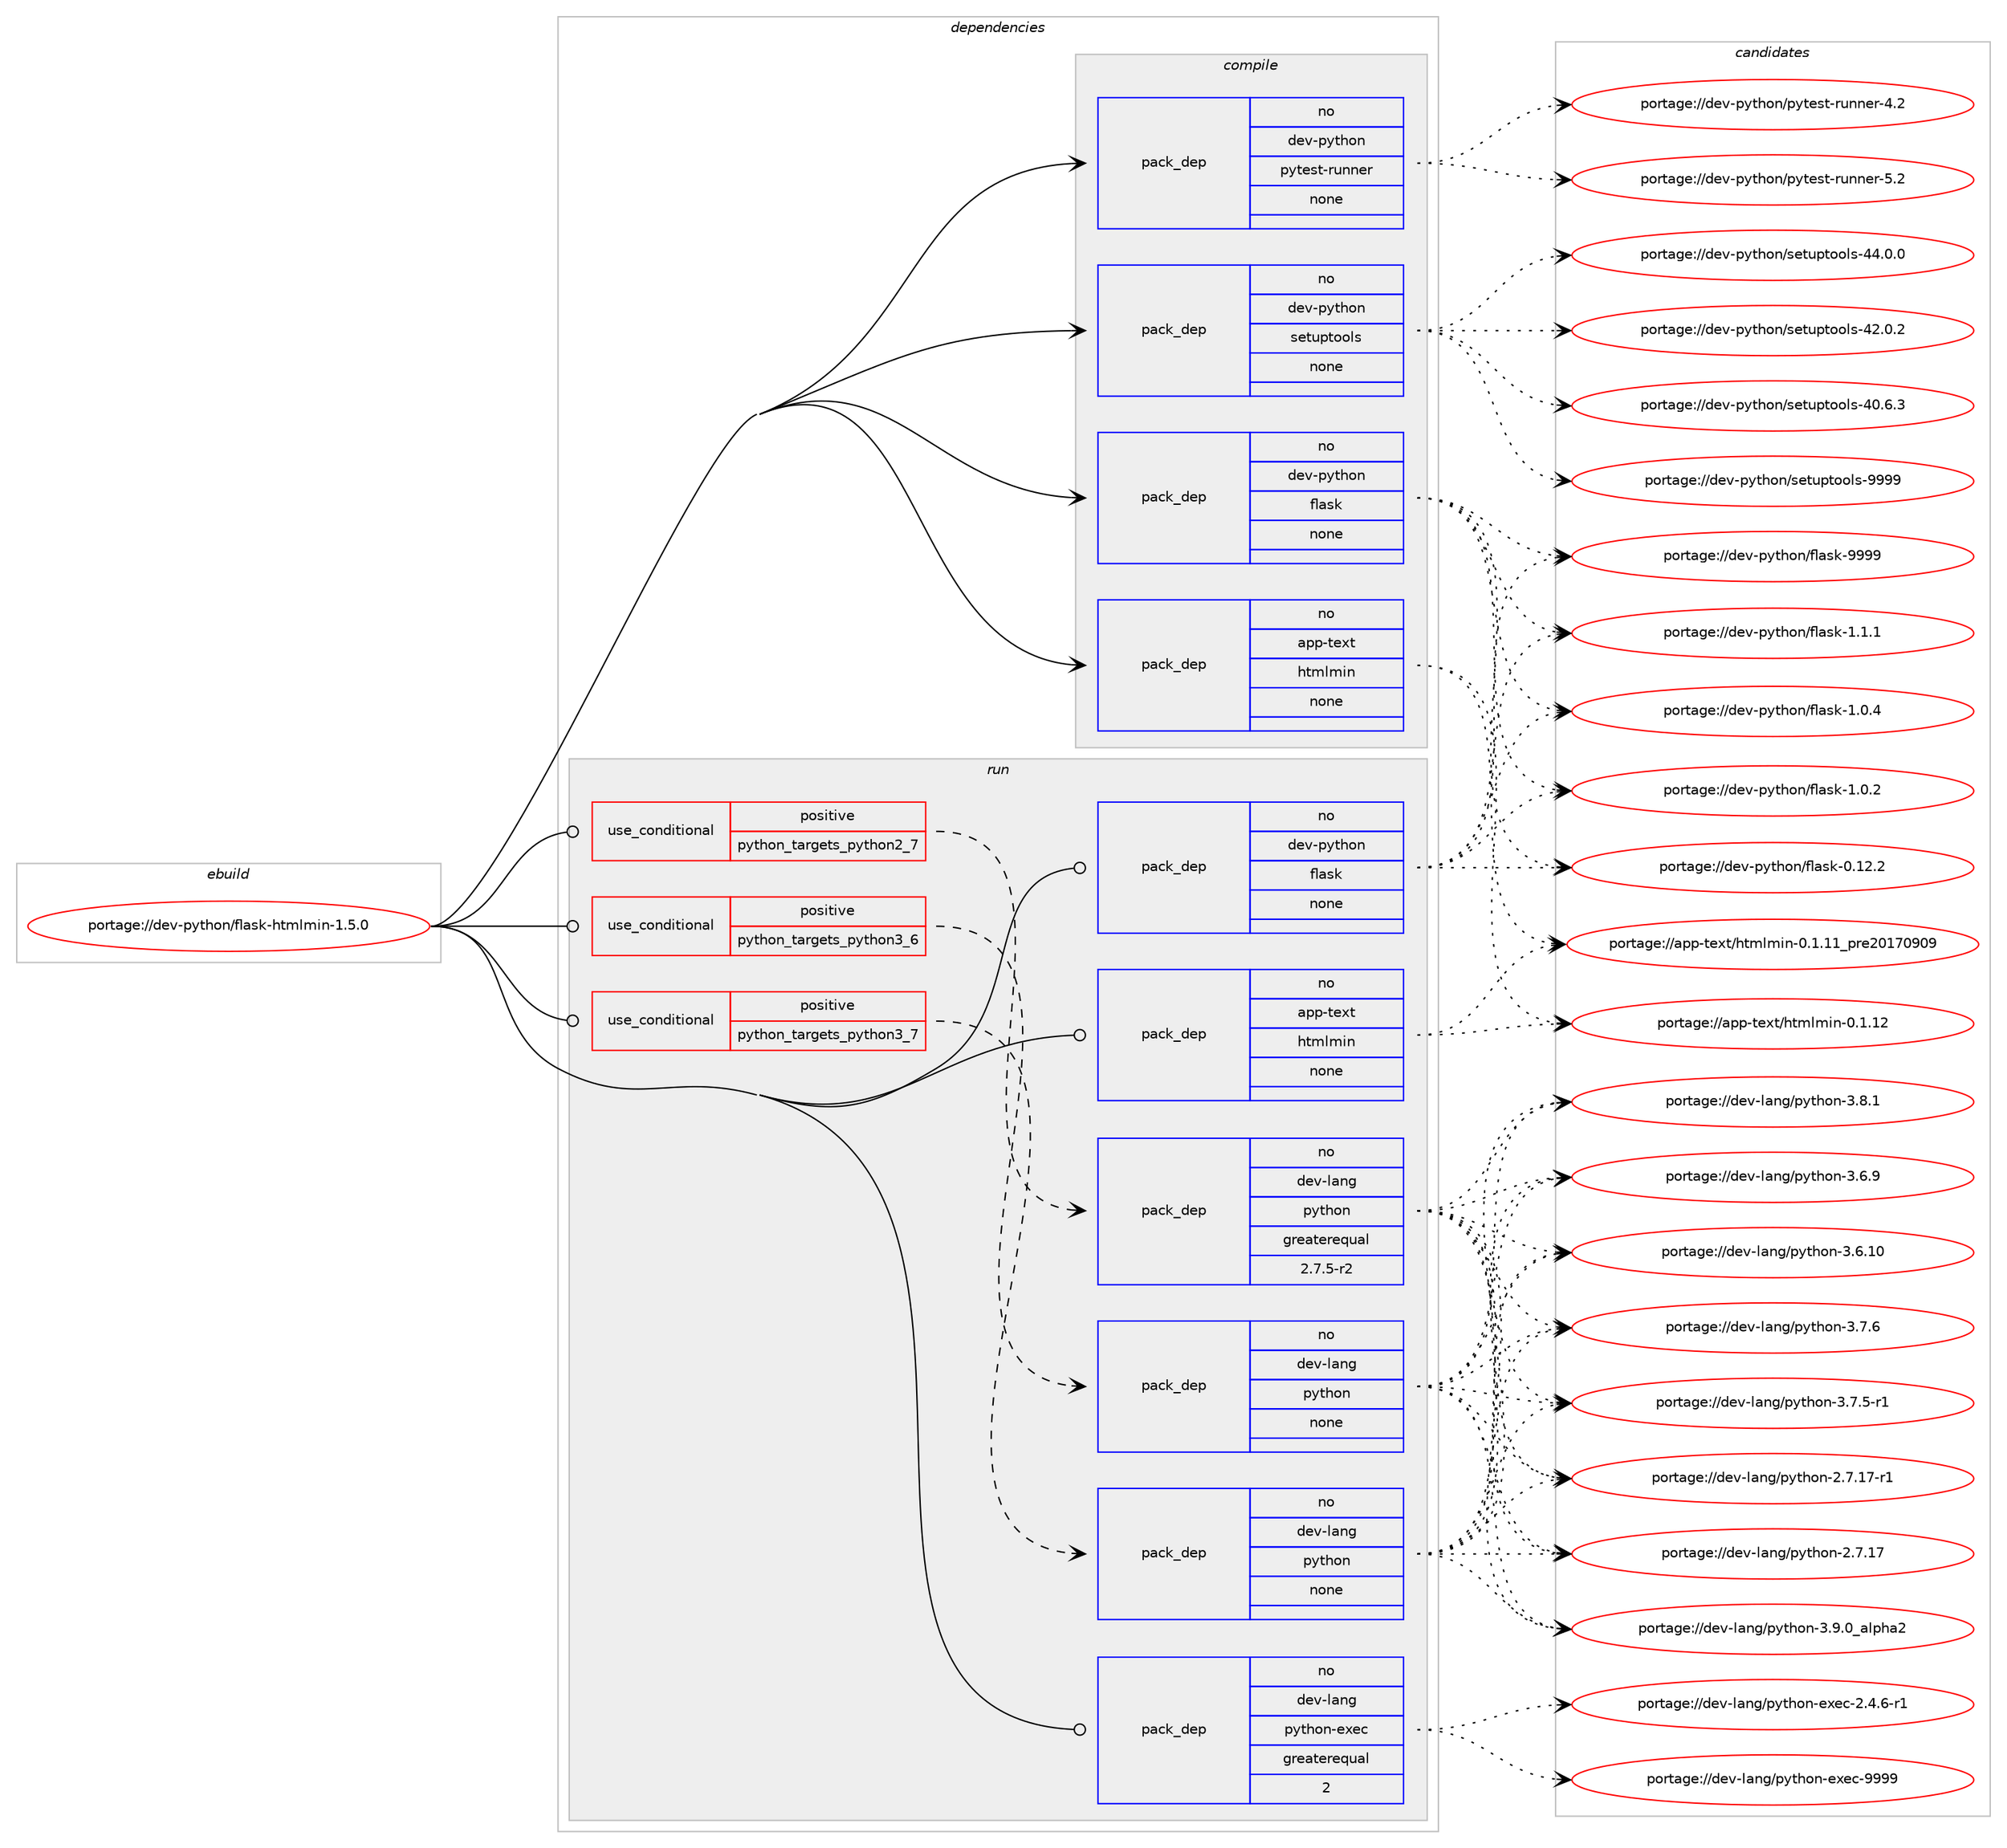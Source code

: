 digraph prolog {

# *************
# Graph options
# *************

newrank=true;
concentrate=true;
compound=true;
graph [rankdir=LR,fontname=Helvetica,fontsize=10,ranksep=1.5];#, ranksep=2.5, nodesep=0.2];
edge  [arrowhead=vee];
node  [fontname=Helvetica,fontsize=10];

# **********
# The ebuild
# **********

subgraph cluster_leftcol {
color=gray;
label=<<i>ebuild</i>>;
id [label="portage://dev-python/flask-htmlmin-1.5.0", color=red, width=4, href="../dev-python/flask-htmlmin-1.5.0.svg"];
}

# ****************
# The dependencies
# ****************

subgraph cluster_midcol {
color=gray;
label=<<i>dependencies</i>>;
subgraph cluster_compile {
fillcolor="#eeeeee";
style=filled;
label=<<i>compile</i>>;
subgraph pack339916 {
dependency460761 [label=<<TABLE BORDER="0" CELLBORDER="1" CELLSPACING="0" CELLPADDING="4" WIDTH="220"><TR><TD ROWSPAN="6" CELLPADDING="30">pack_dep</TD></TR><TR><TD WIDTH="110">no</TD></TR><TR><TD>app-text</TD></TR><TR><TD>htmlmin</TD></TR><TR><TD>none</TD></TR><TR><TD></TD></TR></TABLE>>, shape=none, color=blue];
}
id:e -> dependency460761:w [weight=20,style="solid",arrowhead="vee"];
subgraph pack339917 {
dependency460762 [label=<<TABLE BORDER="0" CELLBORDER="1" CELLSPACING="0" CELLPADDING="4" WIDTH="220"><TR><TD ROWSPAN="6" CELLPADDING="30">pack_dep</TD></TR><TR><TD WIDTH="110">no</TD></TR><TR><TD>dev-python</TD></TR><TR><TD>flask</TD></TR><TR><TD>none</TD></TR><TR><TD></TD></TR></TABLE>>, shape=none, color=blue];
}
id:e -> dependency460762:w [weight=20,style="solid",arrowhead="vee"];
subgraph pack339918 {
dependency460763 [label=<<TABLE BORDER="0" CELLBORDER="1" CELLSPACING="0" CELLPADDING="4" WIDTH="220"><TR><TD ROWSPAN="6" CELLPADDING="30">pack_dep</TD></TR><TR><TD WIDTH="110">no</TD></TR><TR><TD>dev-python</TD></TR><TR><TD>pytest-runner</TD></TR><TR><TD>none</TD></TR><TR><TD></TD></TR></TABLE>>, shape=none, color=blue];
}
id:e -> dependency460763:w [weight=20,style="solid",arrowhead="vee"];
subgraph pack339919 {
dependency460764 [label=<<TABLE BORDER="0" CELLBORDER="1" CELLSPACING="0" CELLPADDING="4" WIDTH="220"><TR><TD ROWSPAN="6" CELLPADDING="30">pack_dep</TD></TR><TR><TD WIDTH="110">no</TD></TR><TR><TD>dev-python</TD></TR><TR><TD>setuptools</TD></TR><TR><TD>none</TD></TR><TR><TD></TD></TR></TABLE>>, shape=none, color=blue];
}
id:e -> dependency460764:w [weight=20,style="solid",arrowhead="vee"];
}
subgraph cluster_compileandrun {
fillcolor="#eeeeee";
style=filled;
label=<<i>compile and run</i>>;
}
subgraph cluster_run {
fillcolor="#eeeeee";
style=filled;
label=<<i>run</i>>;
subgraph cond115855 {
dependency460765 [label=<<TABLE BORDER="0" CELLBORDER="1" CELLSPACING="0" CELLPADDING="4"><TR><TD ROWSPAN="3" CELLPADDING="10">use_conditional</TD></TR><TR><TD>positive</TD></TR><TR><TD>python_targets_python2_7</TD></TR></TABLE>>, shape=none, color=red];
subgraph pack339920 {
dependency460766 [label=<<TABLE BORDER="0" CELLBORDER="1" CELLSPACING="0" CELLPADDING="4" WIDTH="220"><TR><TD ROWSPAN="6" CELLPADDING="30">pack_dep</TD></TR><TR><TD WIDTH="110">no</TD></TR><TR><TD>dev-lang</TD></TR><TR><TD>python</TD></TR><TR><TD>greaterequal</TD></TR><TR><TD>2.7.5-r2</TD></TR></TABLE>>, shape=none, color=blue];
}
dependency460765:e -> dependency460766:w [weight=20,style="dashed",arrowhead="vee"];
}
id:e -> dependency460765:w [weight=20,style="solid",arrowhead="odot"];
subgraph cond115856 {
dependency460767 [label=<<TABLE BORDER="0" CELLBORDER="1" CELLSPACING="0" CELLPADDING="4"><TR><TD ROWSPAN="3" CELLPADDING="10">use_conditional</TD></TR><TR><TD>positive</TD></TR><TR><TD>python_targets_python3_6</TD></TR></TABLE>>, shape=none, color=red];
subgraph pack339921 {
dependency460768 [label=<<TABLE BORDER="0" CELLBORDER="1" CELLSPACING="0" CELLPADDING="4" WIDTH="220"><TR><TD ROWSPAN="6" CELLPADDING="30">pack_dep</TD></TR><TR><TD WIDTH="110">no</TD></TR><TR><TD>dev-lang</TD></TR><TR><TD>python</TD></TR><TR><TD>none</TD></TR><TR><TD></TD></TR></TABLE>>, shape=none, color=blue];
}
dependency460767:e -> dependency460768:w [weight=20,style="dashed",arrowhead="vee"];
}
id:e -> dependency460767:w [weight=20,style="solid",arrowhead="odot"];
subgraph cond115857 {
dependency460769 [label=<<TABLE BORDER="0" CELLBORDER="1" CELLSPACING="0" CELLPADDING="4"><TR><TD ROWSPAN="3" CELLPADDING="10">use_conditional</TD></TR><TR><TD>positive</TD></TR><TR><TD>python_targets_python3_7</TD></TR></TABLE>>, shape=none, color=red];
subgraph pack339922 {
dependency460770 [label=<<TABLE BORDER="0" CELLBORDER="1" CELLSPACING="0" CELLPADDING="4" WIDTH="220"><TR><TD ROWSPAN="6" CELLPADDING="30">pack_dep</TD></TR><TR><TD WIDTH="110">no</TD></TR><TR><TD>dev-lang</TD></TR><TR><TD>python</TD></TR><TR><TD>none</TD></TR><TR><TD></TD></TR></TABLE>>, shape=none, color=blue];
}
dependency460769:e -> dependency460770:w [weight=20,style="dashed",arrowhead="vee"];
}
id:e -> dependency460769:w [weight=20,style="solid",arrowhead="odot"];
subgraph pack339923 {
dependency460771 [label=<<TABLE BORDER="0" CELLBORDER="1" CELLSPACING="0" CELLPADDING="4" WIDTH="220"><TR><TD ROWSPAN="6" CELLPADDING="30">pack_dep</TD></TR><TR><TD WIDTH="110">no</TD></TR><TR><TD>app-text</TD></TR><TR><TD>htmlmin</TD></TR><TR><TD>none</TD></TR><TR><TD></TD></TR></TABLE>>, shape=none, color=blue];
}
id:e -> dependency460771:w [weight=20,style="solid",arrowhead="odot"];
subgraph pack339924 {
dependency460772 [label=<<TABLE BORDER="0" CELLBORDER="1" CELLSPACING="0" CELLPADDING="4" WIDTH="220"><TR><TD ROWSPAN="6" CELLPADDING="30">pack_dep</TD></TR><TR><TD WIDTH="110">no</TD></TR><TR><TD>dev-lang</TD></TR><TR><TD>python-exec</TD></TR><TR><TD>greaterequal</TD></TR><TR><TD>2</TD></TR></TABLE>>, shape=none, color=blue];
}
id:e -> dependency460772:w [weight=20,style="solid",arrowhead="odot"];
subgraph pack339925 {
dependency460773 [label=<<TABLE BORDER="0" CELLBORDER="1" CELLSPACING="0" CELLPADDING="4" WIDTH="220"><TR><TD ROWSPAN="6" CELLPADDING="30">pack_dep</TD></TR><TR><TD WIDTH="110">no</TD></TR><TR><TD>dev-python</TD></TR><TR><TD>flask</TD></TR><TR><TD>none</TD></TR><TR><TD></TD></TR></TABLE>>, shape=none, color=blue];
}
id:e -> dependency460773:w [weight=20,style="solid",arrowhead="odot"];
}
}

# **************
# The candidates
# **************

subgraph cluster_choices {
rank=same;
color=gray;
label=<<i>candidates</i>>;

subgraph choice339916 {
color=black;
nodesep=1;
choice97112112451161011201164710411610910810910511045484649464950 [label="portage://app-text/htmlmin-0.1.12", color=red, width=4,href="../app-text/htmlmin-0.1.12.svg"];
choice97112112451161011201164710411610910810910511045484649464949951121141015048495548574857 [label="portage://app-text/htmlmin-0.1.11_pre20170909", color=red, width=4,href="../app-text/htmlmin-0.1.11_pre20170909.svg"];
dependency460761:e -> choice97112112451161011201164710411610910810910511045484649464950:w [style=dotted,weight="100"];
dependency460761:e -> choice97112112451161011201164710411610910810910511045484649464949951121141015048495548574857:w [style=dotted,weight="100"];
}
subgraph choice339917 {
color=black;
nodesep=1;
choice1001011184511212111610411111047102108971151074557575757 [label="portage://dev-python/flask-9999", color=red, width=4,href="../dev-python/flask-9999.svg"];
choice100101118451121211161041111104710210897115107454946494649 [label="portage://dev-python/flask-1.1.1", color=red, width=4,href="../dev-python/flask-1.1.1.svg"];
choice100101118451121211161041111104710210897115107454946484652 [label="portage://dev-python/flask-1.0.4", color=red, width=4,href="../dev-python/flask-1.0.4.svg"];
choice100101118451121211161041111104710210897115107454946484650 [label="portage://dev-python/flask-1.0.2", color=red, width=4,href="../dev-python/flask-1.0.2.svg"];
choice10010111845112121116104111110471021089711510745484649504650 [label="portage://dev-python/flask-0.12.2", color=red, width=4,href="../dev-python/flask-0.12.2.svg"];
dependency460762:e -> choice1001011184511212111610411111047102108971151074557575757:w [style=dotted,weight="100"];
dependency460762:e -> choice100101118451121211161041111104710210897115107454946494649:w [style=dotted,weight="100"];
dependency460762:e -> choice100101118451121211161041111104710210897115107454946484652:w [style=dotted,weight="100"];
dependency460762:e -> choice100101118451121211161041111104710210897115107454946484650:w [style=dotted,weight="100"];
dependency460762:e -> choice10010111845112121116104111110471021089711510745484649504650:w [style=dotted,weight="100"];
}
subgraph choice339918 {
color=black;
nodesep=1;
choice10010111845112121116104111110471121211161011151164511411711011010111445534650 [label="portage://dev-python/pytest-runner-5.2", color=red, width=4,href="../dev-python/pytest-runner-5.2.svg"];
choice10010111845112121116104111110471121211161011151164511411711011010111445524650 [label="portage://dev-python/pytest-runner-4.2", color=red, width=4,href="../dev-python/pytest-runner-4.2.svg"];
dependency460763:e -> choice10010111845112121116104111110471121211161011151164511411711011010111445534650:w [style=dotted,weight="100"];
dependency460763:e -> choice10010111845112121116104111110471121211161011151164511411711011010111445524650:w [style=dotted,weight="100"];
}
subgraph choice339919 {
color=black;
nodesep=1;
choice10010111845112121116104111110471151011161171121161111111081154557575757 [label="portage://dev-python/setuptools-9999", color=red, width=4,href="../dev-python/setuptools-9999.svg"];
choice100101118451121211161041111104711510111611711211611111110811545525246484648 [label="portage://dev-python/setuptools-44.0.0", color=red, width=4,href="../dev-python/setuptools-44.0.0.svg"];
choice100101118451121211161041111104711510111611711211611111110811545525046484650 [label="portage://dev-python/setuptools-42.0.2", color=red, width=4,href="../dev-python/setuptools-42.0.2.svg"];
choice100101118451121211161041111104711510111611711211611111110811545524846544651 [label="portage://dev-python/setuptools-40.6.3", color=red, width=4,href="../dev-python/setuptools-40.6.3.svg"];
dependency460764:e -> choice10010111845112121116104111110471151011161171121161111111081154557575757:w [style=dotted,weight="100"];
dependency460764:e -> choice100101118451121211161041111104711510111611711211611111110811545525246484648:w [style=dotted,weight="100"];
dependency460764:e -> choice100101118451121211161041111104711510111611711211611111110811545525046484650:w [style=dotted,weight="100"];
dependency460764:e -> choice100101118451121211161041111104711510111611711211611111110811545524846544651:w [style=dotted,weight="100"];
}
subgraph choice339920 {
color=black;
nodesep=1;
choice10010111845108971101034711212111610411111045514657464895971081121049750 [label="portage://dev-lang/python-3.9.0_alpha2", color=red, width=4,href="../dev-lang/python-3.9.0_alpha2.svg"];
choice100101118451089711010347112121116104111110455146564649 [label="portage://dev-lang/python-3.8.1", color=red, width=4,href="../dev-lang/python-3.8.1.svg"];
choice100101118451089711010347112121116104111110455146554654 [label="portage://dev-lang/python-3.7.6", color=red, width=4,href="../dev-lang/python-3.7.6.svg"];
choice1001011184510897110103471121211161041111104551465546534511449 [label="portage://dev-lang/python-3.7.5-r1", color=red, width=4,href="../dev-lang/python-3.7.5-r1.svg"];
choice100101118451089711010347112121116104111110455146544657 [label="portage://dev-lang/python-3.6.9", color=red, width=4,href="../dev-lang/python-3.6.9.svg"];
choice10010111845108971101034711212111610411111045514654464948 [label="portage://dev-lang/python-3.6.10", color=red, width=4,href="../dev-lang/python-3.6.10.svg"];
choice100101118451089711010347112121116104111110455046554649554511449 [label="portage://dev-lang/python-2.7.17-r1", color=red, width=4,href="../dev-lang/python-2.7.17-r1.svg"];
choice10010111845108971101034711212111610411111045504655464955 [label="portage://dev-lang/python-2.7.17", color=red, width=4,href="../dev-lang/python-2.7.17.svg"];
dependency460766:e -> choice10010111845108971101034711212111610411111045514657464895971081121049750:w [style=dotted,weight="100"];
dependency460766:e -> choice100101118451089711010347112121116104111110455146564649:w [style=dotted,weight="100"];
dependency460766:e -> choice100101118451089711010347112121116104111110455146554654:w [style=dotted,weight="100"];
dependency460766:e -> choice1001011184510897110103471121211161041111104551465546534511449:w [style=dotted,weight="100"];
dependency460766:e -> choice100101118451089711010347112121116104111110455146544657:w [style=dotted,weight="100"];
dependency460766:e -> choice10010111845108971101034711212111610411111045514654464948:w [style=dotted,weight="100"];
dependency460766:e -> choice100101118451089711010347112121116104111110455046554649554511449:w [style=dotted,weight="100"];
dependency460766:e -> choice10010111845108971101034711212111610411111045504655464955:w [style=dotted,weight="100"];
}
subgraph choice339921 {
color=black;
nodesep=1;
choice10010111845108971101034711212111610411111045514657464895971081121049750 [label="portage://dev-lang/python-3.9.0_alpha2", color=red, width=4,href="../dev-lang/python-3.9.0_alpha2.svg"];
choice100101118451089711010347112121116104111110455146564649 [label="portage://dev-lang/python-3.8.1", color=red, width=4,href="../dev-lang/python-3.8.1.svg"];
choice100101118451089711010347112121116104111110455146554654 [label="portage://dev-lang/python-3.7.6", color=red, width=4,href="../dev-lang/python-3.7.6.svg"];
choice1001011184510897110103471121211161041111104551465546534511449 [label="portage://dev-lang/python-3.7.5-r1", color=red, width=4,href="../dev-lang/python-3.7.5-r1.svg"];
choice100101118451089711010347112121116104111110455146544657 [label="portage://dev-lang/python-3.6.9", color=red, width=4,href="../dev-lang/python-3.6.9.svg"];
choice10010111845108971101034711212111610411111045514654464948 [label="portage://dev-lang/python-3.6.10", color=red, width=4,href="../dev-lang/python-3.6.10.svg"];
choice100101118451089711010347112121116104111110455046554649554511449 [label="portage://dev-lang/python-2.7.17-r1", color=red, width=4,href="../dev-lang/python-2.7.17-r1.svg"];
choice10010111845108971101034711212111610411111045504655464955 [label="portage://dev-lang/python-2.7.17", color=red, width=4,href="../dev-lang/python-2.7.17.svg"];
dependency460768:e -> choice10010111845108971101034711212111610411111045514657464895971081121049750:w [style=dotted,weight="100"];
dependency460768:e -> choice100101118451089711010347112121116104111110455146564649:w [style=dotted,weight="100"];
dependency460768:e -> choice100101118451089711010347112121116104111110455146554654:w [style=dotted,weight="100"];
dependency460768:e -> choice1001011184510897110103471121211161041111104551465546534511449:w [style=dotted,weight="100"];
dependency460768:e -> choice100101118451089711010347112121116104111110455146544657:w [style=dotted,weight="100"];
dependency460768:e -> choice10010111845108971101034711212111610411111045514654464948:w [style=dotted,weight="100"];
dependency460768:e -> choice100101118451089711010347112121116104111110455046554649554511449:w [style=dotted,weight="100"];
dependency460768:e -> choice10010111845108971101034711212111610411111045504655464955:w [style=dotted,weight="100"];
}
subgraph choice339922 {
color=black;
nodesep=1;
choice10010111845108971101034711212111610411111045514657464895971081121049750 [label="portage://dev-lang/python-3.9.0_alpha2", color=red, width=4,href="../dev-lang/python-3.9.0_alpha2.svg"];
choice100101118451089711010347112121116104111110455146564649 [label="portage://dev-lang/python-3.8.1", color=red, width=4,href="../dev-lang/python-3.8.1.svg"];
choice100101118451089711010347112121116104111110455146554654 [label="portage://dev-lang/python-3.7.6", color=red, width=4,href="../dev-lang/python-3.7.6.svg"];
choice1001011184510897110103471121211161041111104551465546534511449 [label="portage://dev-lang/python-3.7.5-r1", color=red, width=4,href="../dev-lang/python-3.7.5-r1.svg"];
choice100101118451089711010347112121116104111110455146544657 [label="portage://dev-lang/python-3.6.9", color=red, width=4,href="../dev-lang/python-3.6.9.svg"];
choice10010111845108971101034711212111610411111045514654464948 [label="portage://dev-lang/python-3.6.10", color=red, width=4,href="../dev-lang/python-3.6.10.svg"];
choice100101118451089711010347112121116104111110455046554649554511449 [label="portage://dev-lang/python-2.7.17-r1", color=red, width=4,href="../dev-lang/python-2.7.17-r1.svg"];
choice10010111845108971101034711212111610411111045504655464955 [label="portage://dev-lang/python-2.7.17", color=red, width=4,href="../dev-lang/python-2.7.17.svg"];
dependency460770:e -> choice10010111845108971101034711212111610411111045514657464895971081121049750:w [style=dotted,weight="100"];
dependency460770:e -> choice100101118451089711010347112121116104111110455146564649:w [style=dotted,weight="100"];
dependency460770:e -> choice100101118451089711010347112121116104111110455146554654:w [style=dotted,weight="100"];
dependency460770:e -> choice1001011184510897110103471121211161041111104551465546534511449:w [style=dotted,weight="100"];
dependency460770:e -> choice100101118451089711010347112121116104111110455146544657:w [style=dotted,weight="100"];
dependency460770:e -> choice10010111845108971101034711212111610411111045514654464948:w [style=dotted,weight="100"];
dependency460770:e -> choice100101118451089711010347112121116104111110455046554649554511449:w [style=dotted,weight="100"];
dependency460770:e -> choice10010111845108971101034711212111610411111045504655464955:w [style=dotted,weight="100"];
}
subgraph choice339923 {
color=black;
nodesep=1;
choice97112112451161011201164710411610910810910511045484649464950 [label="portage://app-text/htmlmin-0.1.12", color=red, width=4,href="../app-text/htmlmin-0.1.12.svg"];
choice97112112451161011201164710411610910810910511045484649464949951121141015048495548574857 [label="portage://app-text/htmlmin-0.1.11_pre20170909", color=red, width=4,href="../app-text/htmlmin-0.1.11_pre20170909.svg"];
dependency460771:e -> choice97112112451161011201164710411610910810910511045484649464950:w [style=dotted,weight="100"];
dependency460771:e -> choice97112112451161011201164710411610910810910511045484649464949951121141015048495548574857:w [style=dotted,weight="100"];
}
subgraph choice339924 {
color=black;
nodesep=1;
choice10010111845108971101034711212111610411111045101120101994557575757 [label="portage://dev-lang/python-exec-9999", color=red, width=4,href="../dev-lang/python-exec-9999.svg"];
choice10010111845108971101034711212111610411111045101120101994550465246544511449 [label="portage://dev-lang/python-exec-2.4.6-r1", color=red, width=4,href="../dev-lang/python-exec-2.4.6-r1.svg"];
dependency460772:e -> choice10010111845108971101034711212111610411111045101120101994557575757:w [style=dotted,weight="100"];
dependency460772:e -> choice10010111845108971101034711212111610411111045101120101994550465246544511449:w [style=dotted,weight="100"];
}
subgraph choice339925 {
color=black;
nodesep=1;
choice1001011184511212111610411111047102108971151074557575757 [label="portage://dev-python/flask-9999", color=red, width=4,href="../dev-python/flask-9999.svg"];
choice100101118451121211161041111104710210897115107454946494649 [label="portage://dev-python/flask-1.1.1", color=red, width=4,href="../dev-python/flask-1.1.1.svg"];
choice100101118451121211161041111104710210897115107454946484652 [label="portage://dev-python/flask-1.0.4", color=red, width=4,href="../dev-python/flask-1.0.4.svg"];
choice100101118451121211161041111104710210897115107454946484650 [label="portage://dev-python/flask-1.0.2", color=red, width=4,href="../dev-python/flask-1.0.2.svg"];
choice10010111845112121116104111110471021089711510745484649504650 [label="portage://dev-python/flask-0.12.2", color=red, width=4,href="../dev-python/flask-0.12.2.svg"];
dependency460773:e -> choice1001011184511212111610411111047102108971151074557575757:w [style=dotted,weight="100"];
dependency460773:e -> choice100101118451121211161041111104710210897115107454946494649:w [style=dotted,weight="100"];
dependency460773:e -> choice100101118451121211161041111104710210897115107454946484652:w [style=dotted,weight="100"];
dependency460773:e -> choice100101118451121211161041111104710210897115107454946484650:w [style=dotted,weight="100"];
dependency460773:e -> choice10010111845112121116104111110471021089711510745484649504650:w [style=dotted,weight="100"];
}
}

}
